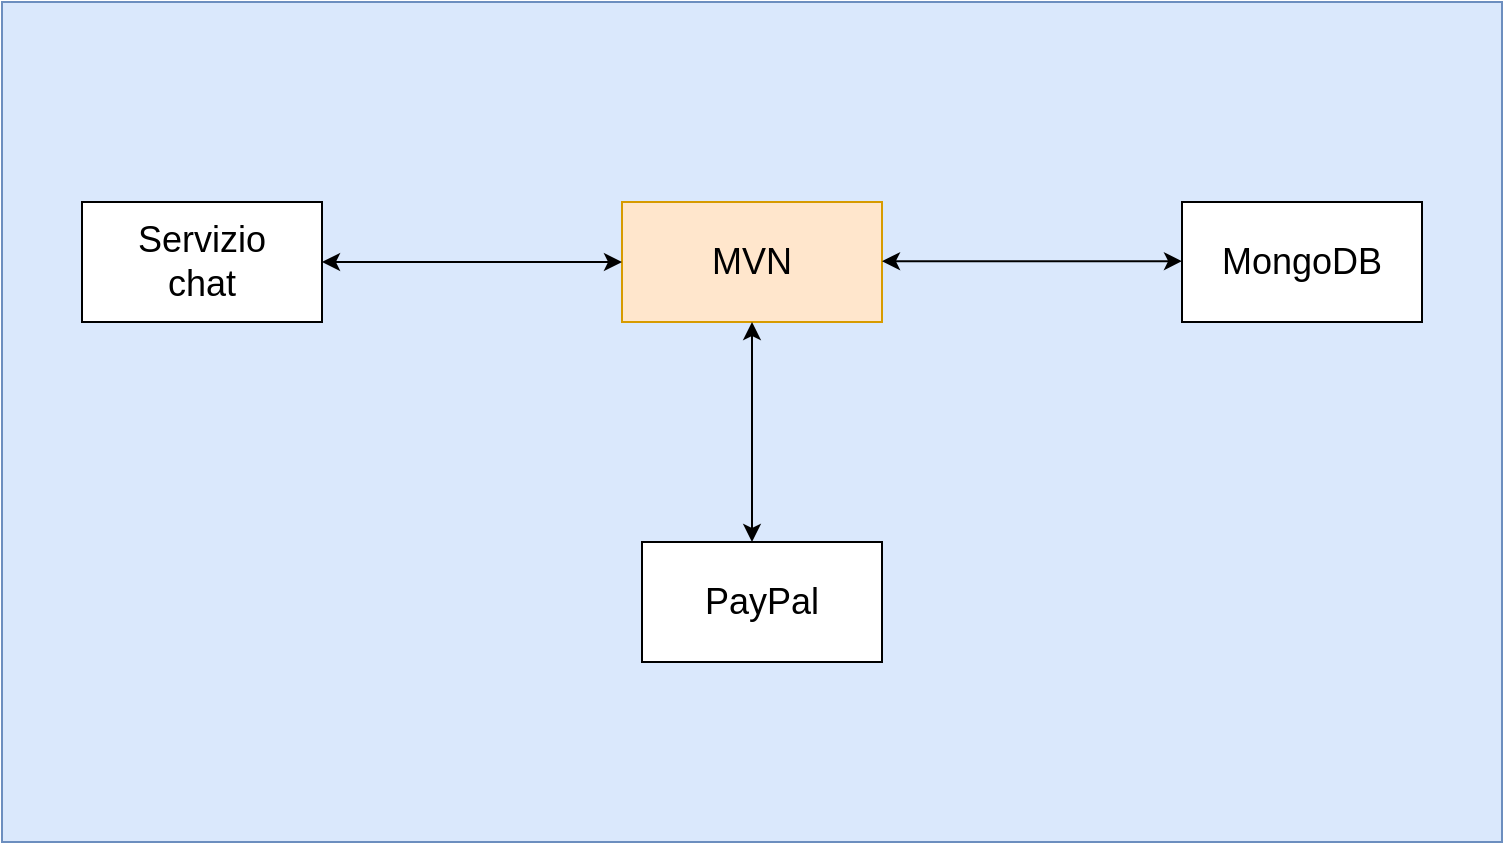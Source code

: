 <mxfile version="20.4.0" type="github">
  <diagram id="4uwHfOAWRuxP_S3S2kzK" name="Pagina-1">
    <mxGraphModel dx="1123" dy="645" grid="1" gridSize="10" guides="1" tooltips="1" connect="1" arrows="1" fold="1" page="1" pageScale="1" pageWidth="827" pageHeight="1169" math="0" shadow="0">
      <root>
        <mxCell id="0" />
        <mxCell id="1" parent="0" />
        <mxCell id="P5PyDWJyhYaWLaZMwWLl-9" value="" style="rounded=0;whiteSpace=wrap;html=1;fontSize=18;strokeColor=#6c8ebf;fillColor=#dae8fc;" vertex="1" parent="1">
          <mxGeometry x="40" y="160" width="750" height="420" as="geometry" />
        </mxCell>
        <mxCell id="P5PyDWJyhYaWLaZMwWLl-1" value="&lt;font style=&quot;font-size: 18px;&quot;&gt;MVN&lt;/font&gt;" style="rounded=0;whiteSpace=wrap;html=1;strokeColor=#d79b00;fillColor=#ffe6cc;" vertex="1" parent="1">
          <mxGeometry x="350" y="260" width="130" height="60" as="geometry" />
        </mxCell>
        <mxCell id="P5PyDWJyhYaWLaZMwWLl-2" value="Servizio&lt;br&gt;chat" style="rounded=0;whiteSpace=wrap;html=1;fontSize=18;" vertex="1" parent="1">
          <mxGeometry x="80" y="260" width="120" height="60" as="geometry" />
        </mxCell>
        <mxCell id="P5PyDWJyhYaWLaZMwWLl-3" value="" style="endArrow=classic;startArrow=classic;html=1;rounded=0;fontSize=18;exitX=1;exitY=0.5;exitDx=0;exitDy=0;entryX=0;entryY=0.5;entryDx=0;entryDy=0;" edge="1" parent="1" source="P5PyDWJyhYaWLaZMwWLl-2" target="P5PyDWJyhYaWLaZMwWLl-1">
          <mxGeometry width="50" height="50" relative="1" as="geometry">
            <mxPoint x="390" y="300" as="sourcePoint" />
            <mxPoint x="440" y="250" as="targetPoint" />
          </mxGeometry>
        </mxCell>
        <mxCell id="P5PyDWJyhYaWLaZMwWLl-5" value="PayPal" style="rounded=0;whiteSpace=wrap;html=1;fontSize=18;" vertex="1" parent="1">
          <mxGeometry x="360" y="430" width="120" height="60" as="geometry" />
        </mxCell>
        <mxCell id="P5PyDWJyhYaWLaZMwWLl-6" value="" style="endArrow=classic;startArrow=classic;html=1;rounded=0;fontSize=18;entryX=0.5;entryY=1;entryDx=0;entryDy=0;" edge="1" parent="1" target="P5PyDWJyhYaWLaZMwWLl-1">
          <mxGeometry width="50" height="50" relative="1" as="geometry">
            <mxPoint x="415" y="430" as="sourcePoint" />
            <mxPoint x="440" y="350" as="targetPoint" />
          </mxGeometry>
        </mxCell>
        <mxCell id="P5PyDWJyhYaWLaZMwWLl-7" value="MongoDB" style="rounded=0;whiteSpace=wrap;html=1;fontSize=18;" vertex="1" parent="1">
          <mxGeometry x="630" y="260" width="120" height="60" as="geometry" />
        </mxCell>
        <mxCell id="P5PyDWJyhYaWLaZMwWLl-8" value="" style="endArrow=classic;startArrow=classic;html=1;rounded=0;fontSize=18;exitX=1;exitY=0.5;exitDx=0;exitDy=0;entryX=0;entryY=0.5;entryDx=0;entryDy=0;" edge="1" parent="1">
          <mxGeometry width="50" height="50" relative="1" as="geometry">
            <mxPoint x="480" y="289.58" as="sourcePoint" />
            <mxPoint x="630" y="289.58" as="targetPoint" />
          </mxGeometry>
        </mxCell>
      </root>
    </mxGraphModel>
  </diagram>
</mxfile>

